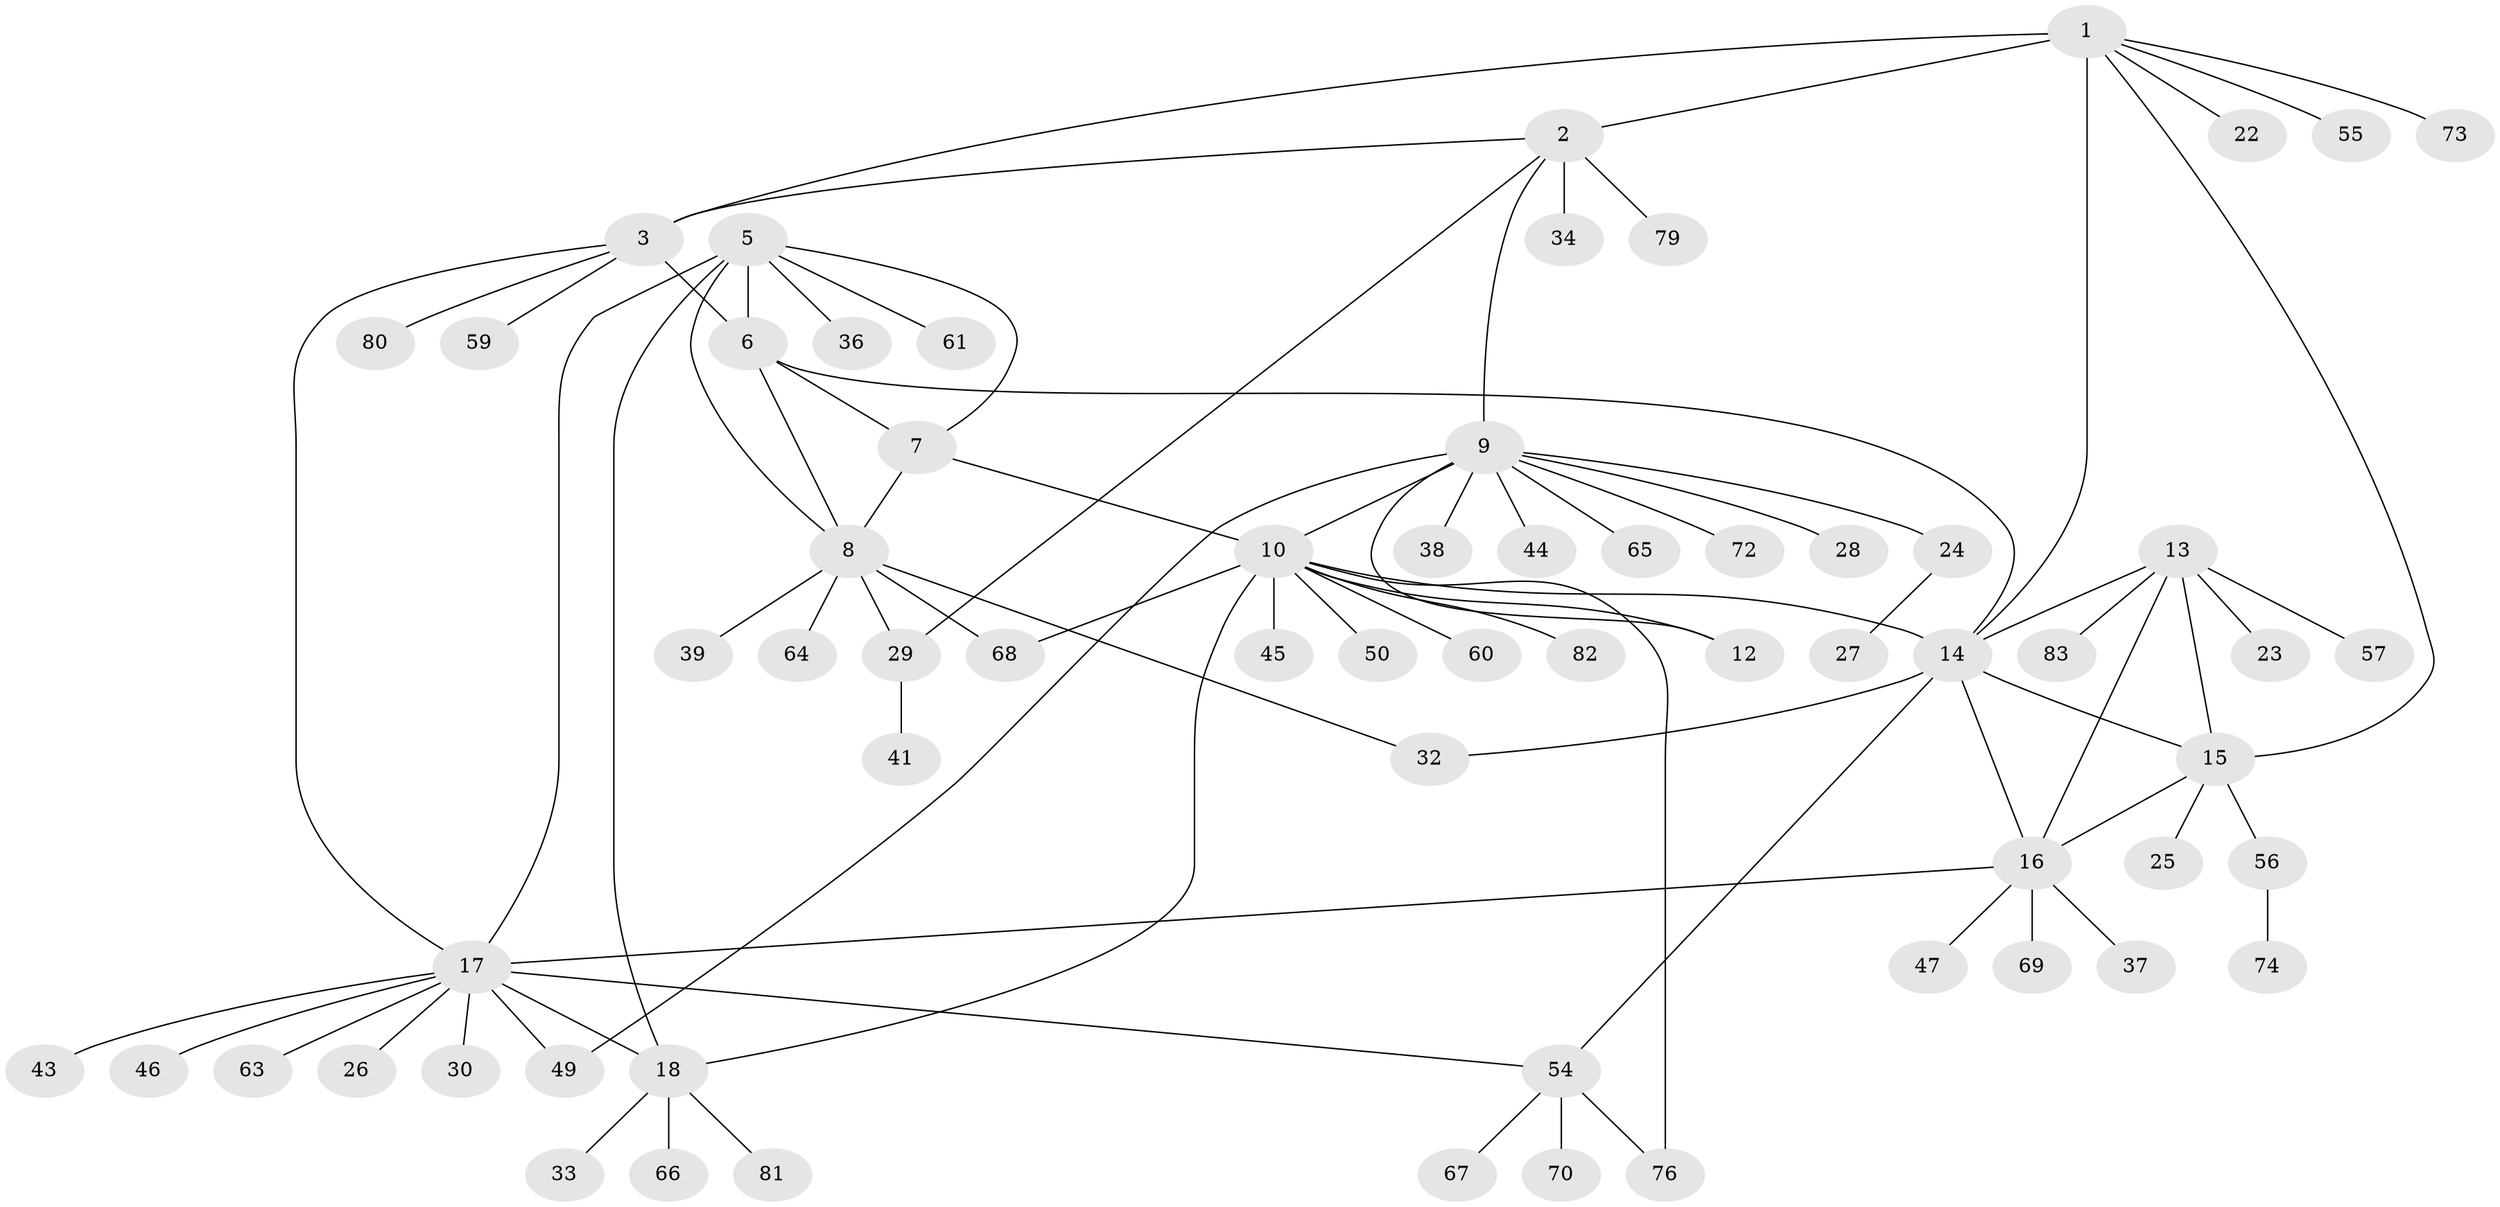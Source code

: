 // original degree distribution, {7: 0.060240963855421686, 8: 0.024096385542168676, 4: 0.04819277108433735, 6: 0.03614457831325301, 9: 0.012048192771084338, 10: 0.024096385542168676, 5: 0.024096385542168676, 13: 0.012048192771084338, 3: 0.03614457831325301, 2: 0.1686746987951807, 1: 0.5542168674698795}
// Generated by graph-tools (version 1.1) at 2025/42/03/06/25 10:42:08]
// undirected, 64 vertices, 85 edges
graph export_dot {
graph [start="1"]
  node [color=gray90,style=filled];
  1 [super="+4"];
  2 [super="+31"];
  3 [super="+21"];
  5 [super="+19"];
  6 [super="+58"];
  7;
  8 [super="+52"];
  9 [super="+35"];
  10 [super="+11"];
  12 [super="+48"];
  13 [super="+51"];
  14 [super="+71"];
  15 [super="+75"];
  16 [super="+40"];
  17 [super="+42"];
  18 [super="+20"];
  22;
  23;
  24;
  25;
  26;
  27;
  28 [super="+77"];
  29 [super="+53"];
  30;
  32;
  33;
  34;
  36 [super="+62"];
  37;
  38;
  39 [super="+78"];
  41;
  43;
  44;
  45;
  46;
  47;
  49;
  50;
  54;
  55;
  56;
  57;
  59;
  60;
  61;
  63;
  64;
  65;
  66;
  67;
  68;
  69;
  70;
  72;
  73;
  74;
  76;
  79;
  80;
  81;
  82;
  83;
  1 -- 2 [weight=2];
  1 -- 3 [weight=2];
  1 -- 14;
  1 -- 55;
  1 -- 73;
  1 -- 22;
  1 -- 15;
  2 -- 3;
  2 -- 9;
  2 -- 34;
  2 -- 79;
  2 -- 29;
  3 -- 6;
  3 -- 17;
  3 -- 59;
  3 -- 80;
  5 -- 6;
  5 -- 7;
  5 -- 8;
  5 -- 36;
  5 -- 61;
  5 -- 17;
  5 -- 18 [weight=2];
  6 -- 7;
  6 -- 8;
  6 -- 14;
  7 -- 8;
  7 -- 10;
  8 -- 29;
  8 -- 32;
  8 -- 39;
  8 -- 64;
  8 -- 68;
  9 -- 10 [weight=2];
  9 -- 12;
  9 -- 24;
  9 -- 28;
  9 -- 49;
  9 -- 65;
  9 -- 72;
  9 -- 44;
  9 -- 38;
  10 -- 12 [weight=2];
  10 -- 45;
  10 -- 50;
  10 -- 60;
  10 -- 68;
  10 -- 76;
  10 -- 82;
  10 -- 18;
  10 -- 14;
  13 -- 14;
  13 -- 15;
  13 -- 16;
  13 -- 23;
  13 -- 57;
  13 -- 83;
  14 -- 15;
  14 -- 16;
  14 -- 32;
  14 -- 54;
  15 -- 16;
  15 -- 25;
  15 -- 56;
  16 -- 17;
  16 -- 37;
  16 -- 69;
  16 -- 47;
  17 -- 18 [weight=2];
  17 -- 26;
  17 -- 30;
  17 -- 43;
  17 -- 46;
  17 -- 49;
  17 -- 54;
  17 -- 63;
  18 -- 33;
  18 -- 66;
  18 -- 81;
  24 -- 27;
  29 -- 41;
  54 -- 67;
  54 -- 70;
  54 -- 76;
  56 -- 74;
}
